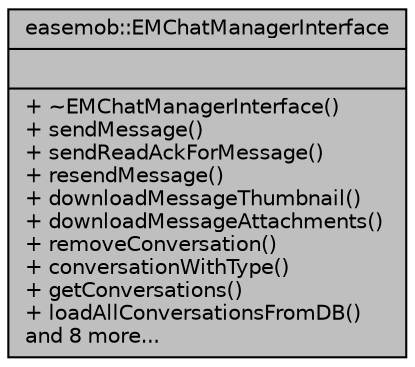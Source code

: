 digraph "easemob::EMChatManagerInterface"
{
  edge [fontname="Helvetica",fontsize="10",labelfontname="Helvetica",labelfontsize="10"];
  node [fontname="Helvetica",fontsize="10",shape=record];
  Node1 [label="{easemob::EMChatManagerInterface\n||+ ~EMChatManagerInterface()\l+ sendMessage()\l+ sendReadAckForMessage()\l+ resendMessage()\l+ downloadMessageThumbnail()\l+ downloadMessageAttachments()\l+ removeConversation()\l+ conversationWithType()\l+ getConversations()\l+ loadAllConversationsFromDB()\land 8 more...\l}",height=0.2,width=0.4,color="black", fillcolor="grey75", style="filled" fontcolor="black"];
}
